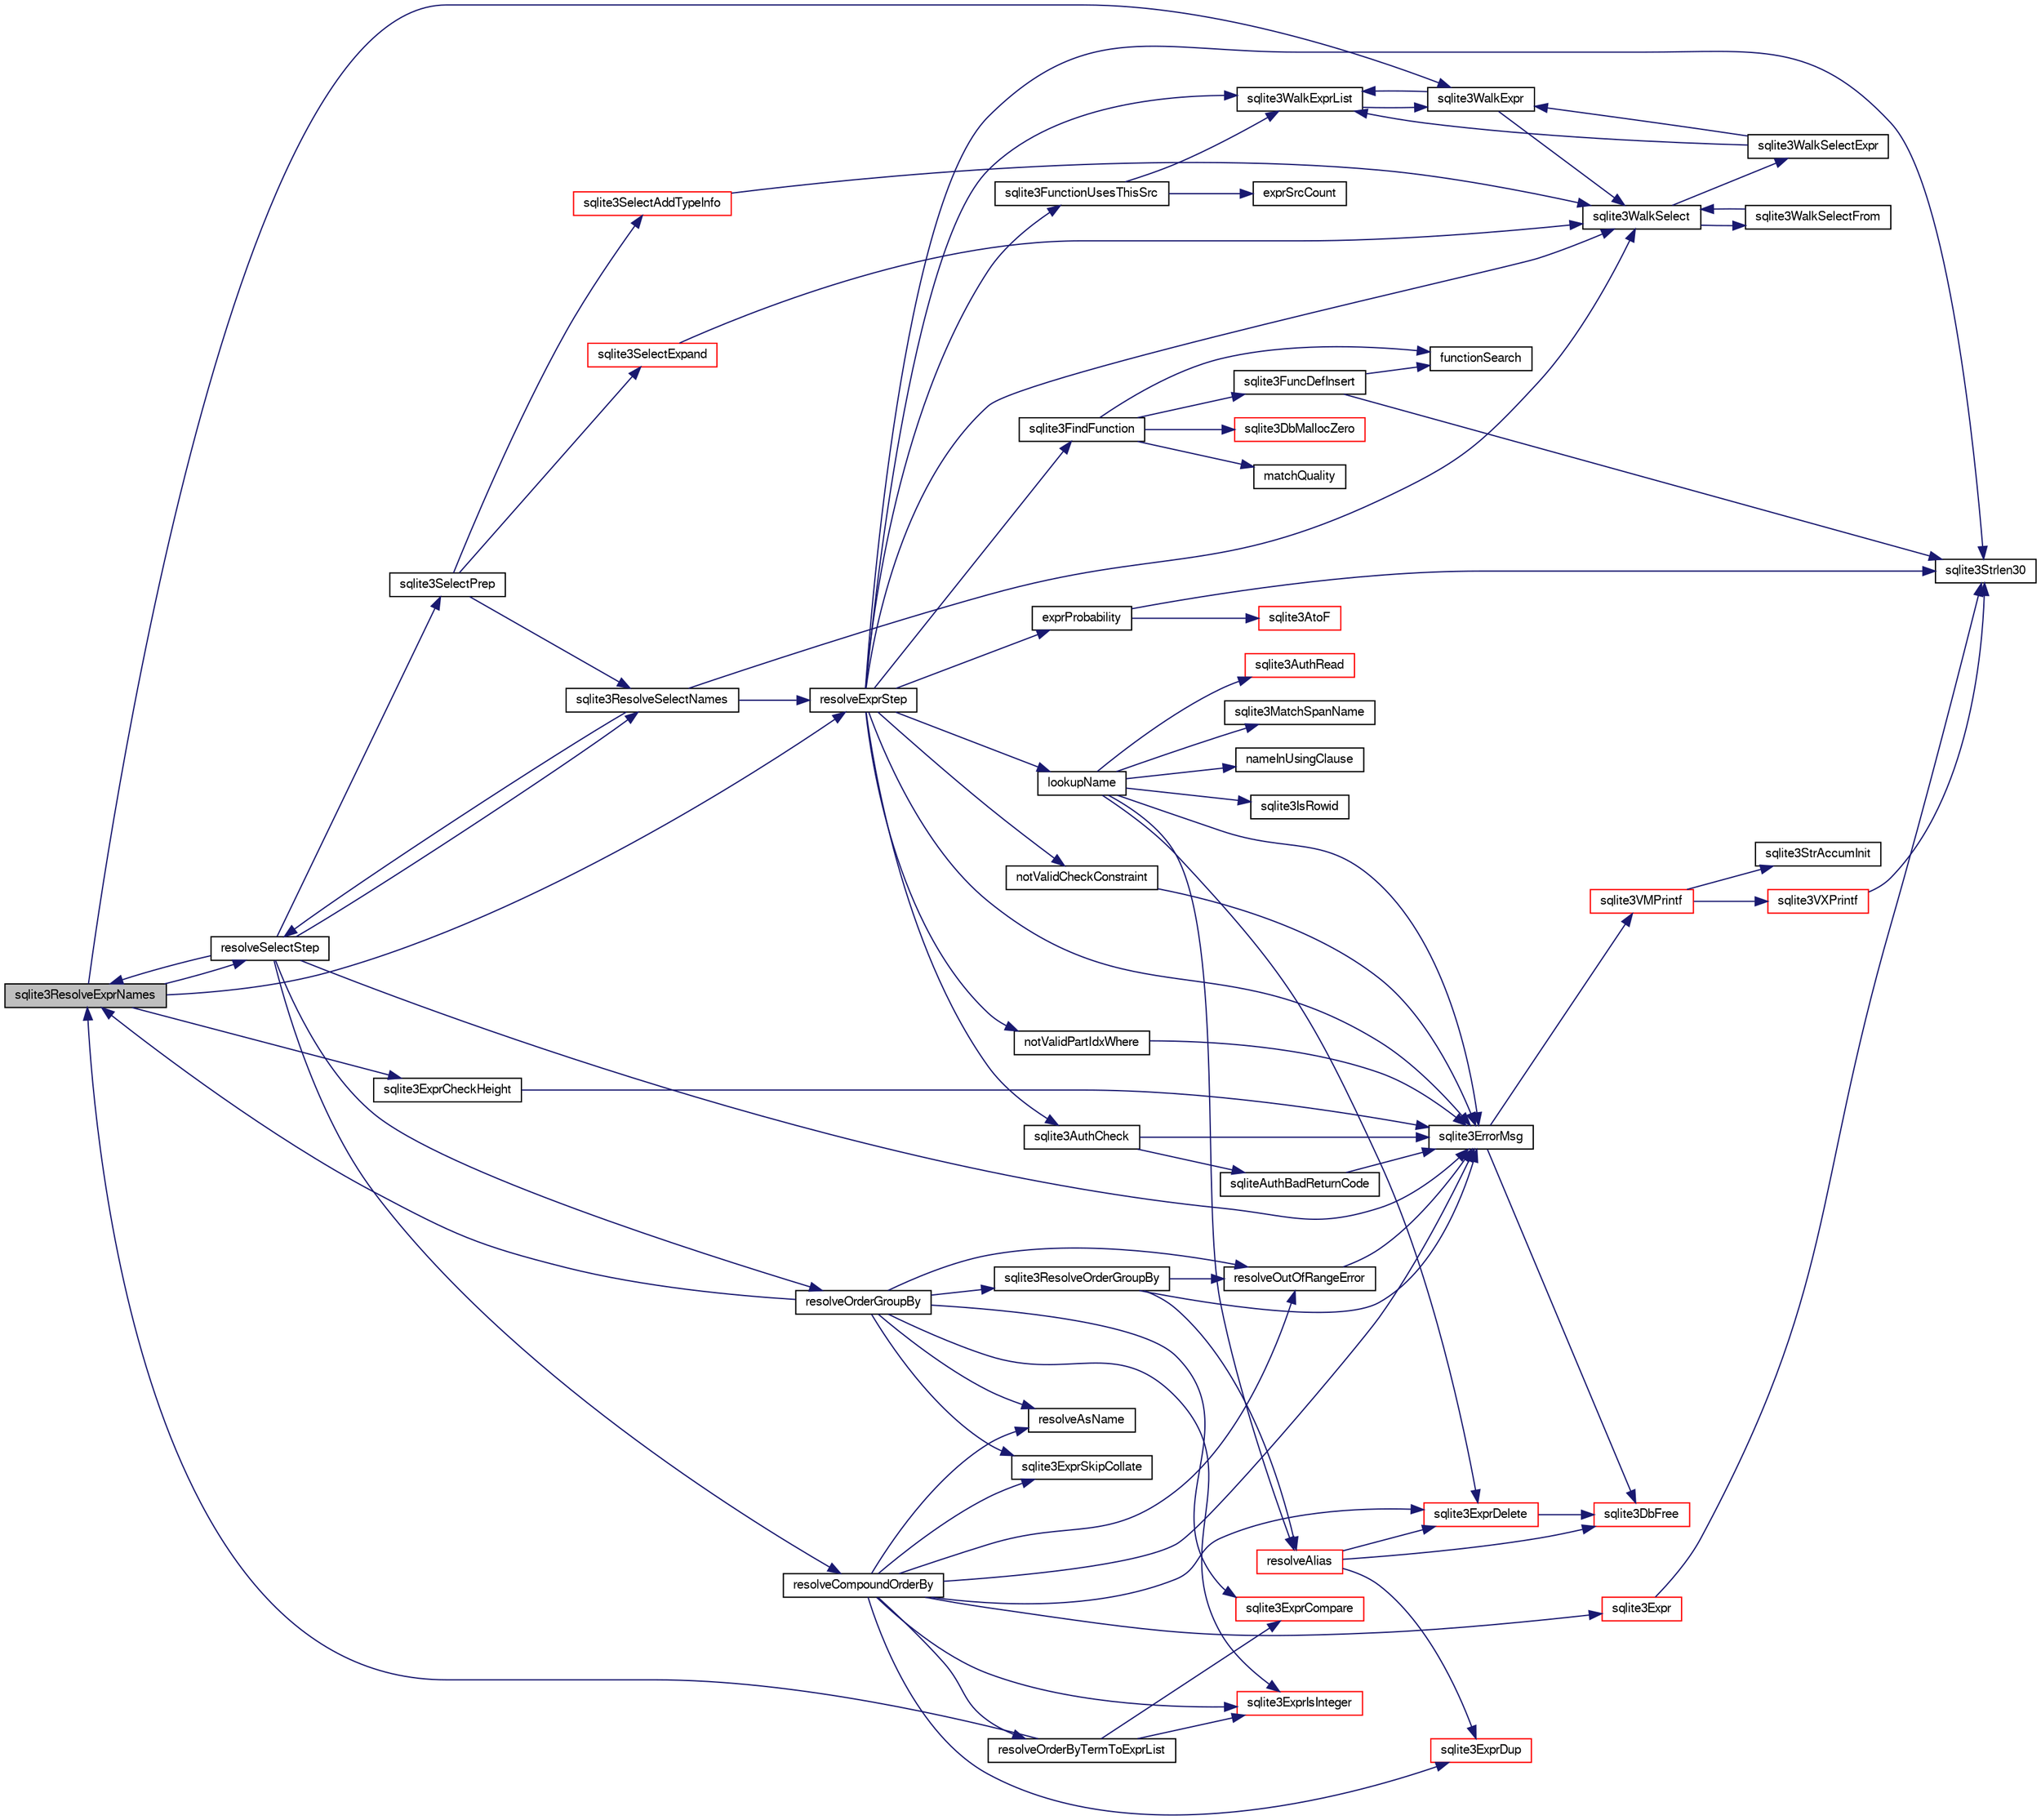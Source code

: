 digraph "sqlite3ResolveExprNames"
{
  edge [fontname="FreeSans",fontsize="10",labelfontname="FreeSans",labelfontsize="10"];
  node [fontname="FreeSans",fontsize="10",shape=record];
  rankdir="LR";
  Node677287 [label="sqlite3ResolveExprNames",height=0.2,width=0.4,color="black", fillcolor="grey75", style="filled", fontcolor="black"];
  Node677287 -> Node677288 [color="midnightblue",fontsize="10",style="solid",fontname="FreeSans"];
  Node677288 [label="sqlite3ExprCheckHeight",height=0.2,width=0.4,color="black", fillcolor="white", style="filled",URL="$sqlite3_8c.html#ab208260635507bd7a5c58b612db514f2"];
  Node677288 -> Node677289 [color="midnightblue",fontsize="10",style="solid",fontname="FreeSans"];
  Node677289 [label="sqlite3ErrorMsg",height=0.2,width=0.4,color="black", fillcolor="white", style="filled",URL="$sqlite3_8c.html#aee2798e173651adae0f9c85469f3457d"];
  Node677289 -> Node677290 [color="midnightblue",fontsize="10",style="solid",fontname="FreeSans"];
  Node677290 [label="sqlite3VMPrintf",height=0.2,width=0.4,color="red", fillcolor="white", style="filled",URL="$sqlite3_8c.html#a05535d0982ef06fbc2ee8195ebbae689"];
  Node677290 -> Node677291 [color="midnightblue",fontsize="10",style="solid",fontname="FreeSans"];
  Node677291 [label="sqlite3StrAccumInit",height=0.2,width=0.4,color="black", fillcolor="white", style="filled",URL="$sqlite3_8c.html#aabf95e113b9d54d519cd15a56215f560"];
  Node677290 -> Node677292 [color="midnightblue",fontsize="10",style="solid",fontname="FreeSans"];
  Node677292 [label="sqlite3VXPrintf",height=0.2,width=0.4,color="red", fillcolor="white", style="filled",URL="$sqlite3_8c.html#a63c25806c9bd4a2b76f9a0eb232c6bde"];
  Node677292 -> Node677378 [color="midnightblue",fontsize="10",style="solid",fontname="FreeSans"];
  Node677378 [label="sqlite3Strlen30",height=0.2,width=0.4,color="black", fillcolor="white", style="filled",URL="$sqlite3_8c.html#a3dcd80ba41f1a308193dee74857b62a7"];
  Node677289 -> Node677298 [color="midnightblue",fontsize="10",style="solid",fontname="FreeSans"];
  Node677298 [label="sqlite3DbFree",height=0.2,width=0.4,color="red", fillcolor="white", style="filled",URL="$sqlite3_8c.html#ac70ab821a6607b4a1b909582dc37a069"];
  Node677287 -> Node677572 [color="midnightblue",fontsize="10",style="solid",fontname="FreeSans"];
  Node677572 [label="resolveExprStep",height=0.2,width=0.4,color="black", fillcolor="white", style="filled",URL="$sqlite3_8c.html#a0687a8650fd8a4ebbf5c2c5a75a8fb13"];
  Node677572 -> Node677573 [color="midnightblue",fontsize="10",style="solid",fontname="FreeSans"];
  Node677573 [label="lookupName",height=0.2,width=0.4,color="black", fillcolor="white", style="filled",URL="$sqlite3_8c.html#a9ee032f52b5e8bb82a72b574af904999"];
  Node677573 -> Node677574 [color="midnightblue",fontsize="10",style="solid",fontname="FreeSans"];
  Node677574 [label="sqlite3MatchSpanName",height=0.2,width=0.4,color="black", fillcolor="white", style="filled",URL="$sqlite3_8c.html#a6ea6653a82e76ee27e41e67c75f169f5"];
  Node677573 -> Node677575 [color="midnightblue",fontsize="10",style="solid",fontname="FreeSans"];
  Node677575 [label="nameInUsingClause",height=0.2,width=0.4,color="black", fillcolor="white", style="filled",URL="$sqlite3_8c.html#ae79de0337d1031519f1a1f9c2108ea58"];
  Node677573 -> Node677576 [color="midnightblue",fontsize="10",style="solid",fontname="FreeSans"];
  Node677576 [label="sqlite3IsRowid",height=0.2,width=0.4,color="black", fillcolor="white", style="filled",URL="$sqlite3_8c.html#a3cbcc1bde1c3573ba6a7712dda14009e"];
  Node677573 -> Node677289 [color="midnightblue",fontsize="10",style="solid",fontname="FreeSans"];
  Node677573 -> Node677577 [color="midnightblue",fontsize="10",style="solid",fontname="FreeSans"];
  Node677577 [label="resolveAlias",height=0.2,width=0.4,color="red", fillcolor="white", style="filled",URL="$sqlite3_8c.html#af5aa683bef5c0eff80a792aa8a968167"];
  Node677577 -> Node677578 [color="midnightblue",fontsize="10",style="solid",fontname="FreeSans"];
  Node677578 [label="sqlite3ExprDup",height=0.2,width=0.4,color="red", fillcolor="white", style="filled",URL="$sqlite3_8c.html#a509095508224c9f99698d86205234209"];
  Node677577 -> Node677603 [color="midnightblue",fontsize="10",style="solid",fontname="FreeSans"];
  Node677603 [label="sqlite3ExprDelete",height=0.2,width=0.4,color="red", fillcolor="white", style="filled",URL="$sqlite3_8c.html#ae4e21ab5918e0428fbaa9e615dceb309"];
  Node677603 -> Node677298 [color="midnightblue",fontsize="10",style="solid",fontname="FreeSans"];
  Node677577 -> Node677298 [color="midnightblue",fontsize="10",style="solid",fontname="FreeSans"];
  Node677573 -> Node677603 [color="midnightblue",fontsize="10",style="solid",fontname="FreeSans"];
  Node677573 -> Node678279 [color="midnightblue",fontsize="10",style="solid",fontname="FreeSans"];
  Node678279 [label="sqlite3AuthRead",height=0.2,width=0.4,color="red", fillcolor="white", style="filled",URL="$sqlite3_8c.html#a7d35cc77f551289127785c9fd85298a5"];
  Node677572 -> Node678282 [color="midnightblue",fontsize="10",style="solid",fontname="FreeSans"];
  Node678282 [label="notValidPartIdxWhere",height=0.2,width=0.4,color="black", fillcolor="white", style="filled",URL="$sqlite3_8c.html#a88b9606dd7b51aa12e1176a29a1f8c84"];
  Node678282 -> Node677289 [color="midnightblue",fontsize="10",style="solid",fontname="FreeSans"];
  Node677572 -> Node677378 [color="midnightblue",fontsize="10",style="solid",fontname="FreeSans"];
  Node677572 -> Node678283 [color="midnightblue",fontsize="10",style="solid",fontname="FreeSans"];
  Node678283 [label="sqlite3FindFunction",height=0.2,width=0.4,color="black", fillcolor="white", style="filled",URL="$sqlite3_8c.html#a5138472d62a50ed750b51d3b3f19d954"];
  Node678283 -> Node677523 [color="midnightblue",fontsize="10",style="solid",fontname="FreeSans"];
  Node677523 [label="functionSearch",height=0.2,width=0.4,color="black", fillcolor="white", style="filled",URL="$sqlite3_8c.html#a2adc3742ab399b9efed9f7fd8f8c7201"];
  Node678283 -> Node678284 [color="midnightblue",fontsize="10",style="solid",fontname="FreeSans"];
  Node678284 [label="matchQuality",height=0.2,width=0.4,color="black", fillcolor="white", style="filled",URL="$sqlite3_8c.html#ac523a4d3921808bf622971cf06edc319"];
  Node678283 -> Node677504 [color="midnightblue",fontsize="10",style="solid",fontname="FreeSans"];
  Node677504 [label="sqlite3DbMallocZero",height=0.2,width=0.4,color="red", fillcolor="white", style="filled",URL="$sqlite3_8c.html#a49cfebac9d6067a03442c92af73f33e4"];
  Node678283 -> Node677522 [color="midnightblue",fontsize="10",style="solid",fontname="FreeSans"];
  Node677522 [label="sqlite3FuncDefInsert",height=0.2,width=0.4,color="black", fillcolor="white", style="filled",URL="$sqlite3_8c.html#a4792ef11f826665b64987bd051fa5a20"];
  Node677522 -> Node677378 [color="midnightblue",fontsize="10",style="solid",fontname="FreeSans"];
  Node677522 -> Node677523 [color="midnightblue",fontsize="10",style="solid",fontname="FreeSans"];
  Node677572 -> Node678285 [color="midnightblue",fontsize="10",style="solid",fontname="FreeSans"];
  Node678285 [label="exprProbability",height=0.2,width=0.4,color="black", fillcolor="white", style="filled",URL="$sqlite3_8c.html#af6a14eb942b08b32b3f04f09cd30eb51"];
  Node678285 -> Node677457 [color="midnightblue",fontsize="10",style="solid",fontname="FreeSans"];
  Node677457 [label="sqlite3AtoF",height=0.2,width=0.4,color="red", fillcolor="white", style="filled",URL="$sqlite3_8c.html#ad2a961fc08942417d977510a1384b6d2"];
  Node678285 -> Node677378 [color="midnightblue",fontsize="10",style="solid",fontname="FreeSans"];
  Node677572 -> Node677289 [color="midnightblue",fontsize="10",style="solid",fontname="FreeSans"];
  Node677572 -> Node678286 [color="midnightblue",fontsize="10",style="solid",fontname="FreeSans"];
  Node678286 [label="sqlite3AuthCheck",height=0.2,width=0.4,color="black", fillcolor="white", style="filled",URL="$sqlite3_8c.html#a83c75b8b7aa1c35301005be7ff1a8582"];
  Node678286 -> Node677289 [color="midnightblue",fontsize="10",style="solid",fontname="FreeSans"];
  Node678286 -> Node678281 [color="midnightblue",fontsize="10",style="solid",fontname="FreeSans"];
  Node678281 [label="sqliteAuthBadReturnCode",height=0.2,width=0.4,color="black", fillcolor="white", style="filled",URL="$sqlite3_8c.html#ad8fdda3ef346903a89e24dd825642bc1"];
  Node678281 -> Node677289 [color="midnightblue",fontsize="10",style="solid",fontname="FreeSans"];
  Node677572 -> Node677595 [color="midnightblue",fontsize="10",style="solid",fontname="FreeSans"];
  Node677595 [label="sqlite3WalkExprList",height=0.2,width=0.4,color="black", fillcolor="white", style="filled",URL="$sqlite3_8c.html#a436c8eb5cdac53ea15cd6b06645356ae"];
  Node677595 -> Node677592 [color="midnightblue",fontsize="10",style="solid",fontname="FreeSans"];
  Node677592 [label="sqlite3WalkExpr",height=0.2,width=0.4,color="black", fillcolor="white", style="filled",URL="$sqlite3_8c.html#a5d04d7273f7194fb0fbb24e7ee5e1b5a"];
  Node677592 -> Node677593 [color="midnightblue",fontsize="10",style="solid",fontname="FreeSans"];
  Node677593 [label="sqlite3WalkSelect",height=0.2,width=0.4,color="black", fillcolor="white", style="filled",URL="$sqlite3_8c.html#a7c7c772166f45c62ea98fea7bb737b63"];
  Node677593 -> Node677594 [color="midnightblue",fontsize="10",style="solid",fontname="FreeSans"];
  Node677594 [label="sqlite3WalkSelectExpr",height=0.2,width=0.4,color="black", fillcolor="white", style="filled",URL="$sqlite3_8c.html#a5a2c8da5f377d9f52d96293e6b34c660"];
  Node677594 -> Node677595 [color="midnightblue",fontsize="10",style="solid",fontname="FreeSans"];
  Node677594 -> Node677592 [color="midnightblue",fontsize="10",style="solid",fontname="FreeSans"];
  Node677593 -> Node677596 [color="midnightblue",fontsize="10",style="solid",fontname="FreeSans"];
  Node677596 [label="sqlite3WalkSelectFrom",height=0.2,width=0.4,color="black", fillcolor="white", style="filled",URL="$sqlite3_8c.html#a49a2f6da604a451e52ab3a12f588189f"];
  Node677596 -> Node677593 [color="midnightblue",fontsize="10",style="solid",fontname="FreeSans"];
  Node677592 -> Node677595 [color="midnightblue",fontsize="10",style="solid",fontname="FreeSans"];
  Node677572 -> Node678287 [color="midnightblue",fontsize="10",style="solid",fontname="FreeSans"];
  Node678287 [label="sqlite3FunctionUsesThisSrc",height=0.2,width=0.4,color="black", fillcolor="white", style="filled",URL="$sqlite3_8c.html#a0849194f7cd323ddb77e5ca831339cf6"];
  Node678287 -> Node678288 [color="midnightblue",fontsize="10",style="solid",fontname="FreeSans"];
  Node678288 [label="exprSrcCount",height=0.2,width=0.4,color="black", fillcolor="white", style="filled",URL="$sqlite3_8c.html#af625fb5a07811335cb1a37bc003f8617"];
  Node678287 -> Node677595 [color="midnightblue",fontsize="10",style="solid",fontname="FreeSans"];
  Node677572 -> Node678289 [color="midnightblue",fontsize="10",style="solid",fontname="FreeSans"];
  Node678289 [label="notValidCheckConstraint",height=0.2,width=0.4,color="black", fillcolor="white", style="filled",URL="$sqlite3_8c.html#a3a59781e22bc9f50f86ad852b8f970d4"];
  Node678289 -> Node677289 [color="midnightblue",fontsize="10",style="solid",fontname="FreeSans"];
  Node677572 -> Node677593 [color="midnightblue",fontsize="10",style="solid",fontname="FreeSans"];
  Node677287 -> Node678290 [color="midnightblue",fontsize="10",style="solid",fontname="FreeSans"];
  Node678290 [label="resolveSelectStep",height=0.2,width=0.4,color="black", fillcolor="white", style="filled",URL="$sqlite3_8c.html#a0b9015a9e505c63fd104dcbad672c814"];
  Node678290 -> Node678291 [color="midnightblue",fontsize="10",style="solid",fontname="FreeSans"];
  Node678291 [label="sqlite3SelectPrep",height=0.2,width=0.4,color="black", fillcolor="white", style="filled",URL="$sqlite3_8c.html#aa4385bd53c0a43dea72fbc23cc78e1c6"];
  Node678291 -> Node678292 [color="midnightblue",fontsize="10",style="solid",fontname="FreeSans"];
  Node678292 [label="sqlite3SelectExpand",height=0.2,width=0.4,color="red", fillcolor="white", style="filled",URL="$sqlite3_8c.html#ae55acd1d8219505e629c2148950fa3de"];
  Node678292 -> Node677593 [color="midnightblue",fontsize="10",style="solid",fontname="FreeSans"];
  Node678291 -> Node678340 [color="midnightblue",fontsize="10",style="solid",fontname="FreeSans"];
  Node678340 [label="sqlite3ResolveSelectNames",height=0.2,width=0.4,color="black", fillcolor="white", style="filled",URL="$sqlite3_8c.html#a0cf10c480643b1ab9eaa02056a400734"];
  Node678340 -> Node677572 [color="midnightblue",fontsize="10",style="solid",fontname="FreeSans"];
  Node678340 -> Node678290 [color="midnightblue",fontsize="10",style="solid",fontname="FreeSans"];
  Node678340 -> Node677593 [color="midnightblue",fontsize="10",style="solid",fontname="FreeSans"];
  Node678291 -> Node678341 [color="midnightblue",fontsize="10",style="solid",fontname="FreeSans"];
  Node678341 [label="sqlite3SelectAddTypeInfo",height=0.2,width=0.4,color="red", fillcolor="white", style="filled",URL="$sqlite3_8c.html#a7d22b0625164daa7f99dcce132ef7b4d"];
  Node678341 -> Node677593 [color="midnightblue",fontsize="10",style="solid",fontname="FreeSans"];
  Node678290 -> Node677287 [color="midnightblue",fontsize="10",style="solid",fontname="FreeSans"];
  Node678290 -> Node678340 [color="midnightblue",fontsize="10",style="solid",fontname="FreeSans"];
  Node678290 -> Node677289 [color="midnightblue",fontsize="10",style="solid",fontname="FreeSans"];
  Node678290 -> Node678343 [color="midnightblue",fontsize="10",style="solid",fontname="FreeSans"];
  Node678343 [label="resolveOrderGroupBy",height=0.2,width=0.4,color="black", fillcolor="white", style="filled",URL="$sqlite3_8c.html#a4dc8ed6177a5de887eae1010992e3d00"];
  Node678343 -> Node678309 [color="midnightblue",fontsize="10",style="solid",fontname="FreeSans"];
  Node678309 [label="sqlite3ExprSkipCollate",height=0.2,width=0.4,color="black", fillcolor="white", style="filled",URL="$sqlite3_8c.html#a91b59896d4e3534de7c33940dca8537c"];
  Node678343 -> Node678344 [color="midnightblue",fontsize="10",style="solid",fontname="FreeSans"];
  Node678344 [label="resolveAsName",height=0.2,width=0.4,color="black", fillcolor="white", style="filled",URL="$sqlite3_8c.html#abb95777576695ea71cdd95e0c17382f8"];
  Node678343 -> Node677600 [color="midnightblue",fontsize="10",style="solid",fontname="FreeSans"];
  Node677600 [label="sqlite3ExprIsInteger",height=0.2,width=0.4,color="red", fillcolor="white", style="filled",URL="$sqlite3_8c.html#a93009f02d365fbdd3f83865b723fd950"];
  Node678343 -> Node678345 [color="midnightblue",fontsize="10",style="solid",fontname="FreeSans"];
  Node678345 [label="resolveOutOfRangeError",height=0.2,width=0.4,color="black", fillcolor="white", style="filled",URL="$sqlite3_8c.html#abaf80a4194f11e3f8515a85ab94f670b"];
  Node678345 -> Node677289 [color="midnightblue",fontsize="10",style="solid",fontname="FreeSans"];
  Node678343 -> Node677287 [color="midnightblue",fontsize="10",style="solid",fontname="FreeSans"];
  Node678343 -> Node678346 [color="midnightblue",fontsize="10",style="solid",fontname="FreeSans"];
  Node678346 [label="sqlite3ExprCompare",height=0.2,width=0.4,color="red", fillcolor="white", style="filled",URL="$sqlite3_8c.html#a0062379db3318d71048a461297c31598"];
  Node678343 -> Node678348 [color="midnightblue",fontsize="10",style="solid",fontname="FreeSans"];
  Node678348 [label="sqlite3ResolveOrderGroupBy",height=0.2,width=0.4,color="black", fillcolor="white", style="filled",URL="$sqlite3_8c.html#a2a1f1cd476b6007d2b2b0a9160dfb1eb"];
  Node678348 -> Node677289 [color="midnightblue",fontsize="10",style="solid",fontname="FreeSans"];
  Node678348 -> Node678345 [color="midnightblue",fontsize="10",style="solid",fontname="FreeSans"];
  Node678348 -> Node677577 [color="midnightblue",fontsize="10",style="solid",fontname="FreeSans"];
  Node678290 -> Node678349 [color="midnightblue",fontsize="10",style="solid",fontname="FreeSans"];
  Node678349 [label="resolveCompoundOrderBy",height=0.2,width=0.4,color="black", fillcolor="white", style="filled",URL="$sqlite3_8c.html#a462c5aa49cfd6aad6a92fa60ddefc569"];
  Node678349 -> Node677289 [color="midnightblue",fontsize="10",style="solid",fontname="FreeSans"];
  Node678349 -> Node678309 [color="midnightblue",fontsize="10",style="solid",fontname="FreeSans"];
  Node678349 -> Node677600 [color="midnightblue",fontsize="10",style="solid",fontname="FreeSans"];
  Node678349 -> Node678345 [color="midnightblue",fontsize="10",style="solid",fontname="FreeSans"];
  Node678349 -> Node678344 [color="midnightblue",fontsize="10",style="solid",fontname="FreeSans"];
  Node678349 -> Node677578 [color="midnightblue",fontsize="10",style="solid",fontname="FreeSans"];
  Node678349 -> Node678350 [color="midnightblue",fontsize="10",style="solid",fontname="FreeSans"];
  Node678350 [label="resolveOrderByTermToExprList",height=0.2,width=0.4,color="black", fillcolor="white", style="filled",URL="$sqlite3_8c.html#ac7f7eabdc769257622ad90aac3e02fe6"];
  Node678350 -> Node677600 [color="midnightblue",fontsize="10",style="solid",fontname="FreeSans"];
  Node678350 -> Node677287 [color="midnightblue",fontsize="10",style="solid",fontname="FreeSans"];
  Node678350 -> Node678346 [color="midnightblue",fontsize="10",style="solid",fontname="FreeSans"];
  Node678349 -> Node677603 [color="midnightblue",fontsize="10",style="solid",fontname="FreeSans"];
  Node678349 -> Node678300 [color="midnightblue",fontsize="10",style="solid",fontname="FreeSans"];
  Node678300 [label="sqlite3Expr",height=0.2,width=0.4,color="red", fillcolor="white", style="filled",URL="$sqlite3_8c.html#a790d28ff2bd0d13725c692e0c4ed7105"];
  Node678300 -> Node677378 [color="midnightblue",fontsize="10",style="solid",fontname="FreeSans"];
  Node677287 -> Node677592 [color="midnightblue",fontsize="10",style="solid",fontname="FreeSans"];
}
